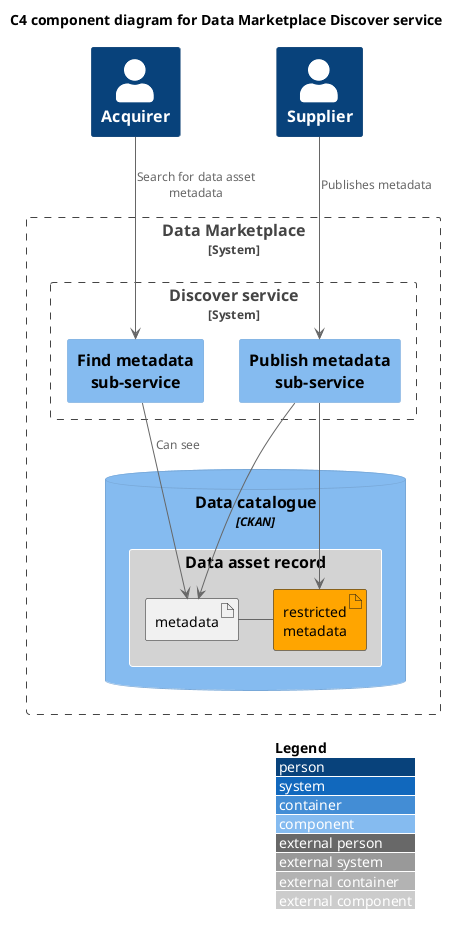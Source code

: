 @startuml dm-c4-component-discover 
!include <C4/C4_Component>

LAYOUT_TOP_DOWN()
LAYOUT_WITH_LEGEND()

title C4 component diagram for Data Marketplace Discover service

AddElementTag("record", $bgColor="LightGrey", $borderColor="White")

Person(acquirer, "Acquirer", "")
Person(supplier, "Supplier", "")

System_Boundary(dm, "Data Marketplace") {
  System_Boundary(discover, "Discover service") {
    Component(publish, "Publish metadata sub-service")
    Component(find, "Find metadata sub-service")
  }
  ComponentDb(CKAN,"Data catalogue","CKAN") {
    Component(asset,"Data asset record", $tags="record") {
    artifact "metadata" as metadata
    artifact "restricted\nmetadata" as metadatar #orange
    }

    metadata - metadatar
  }
}
supplier --> publish : Publishes metadata
publish --> metadata
publish --> metadatar

acquirer --> find : Search for data asset metadata
find --> metadata : Can see

@enduml